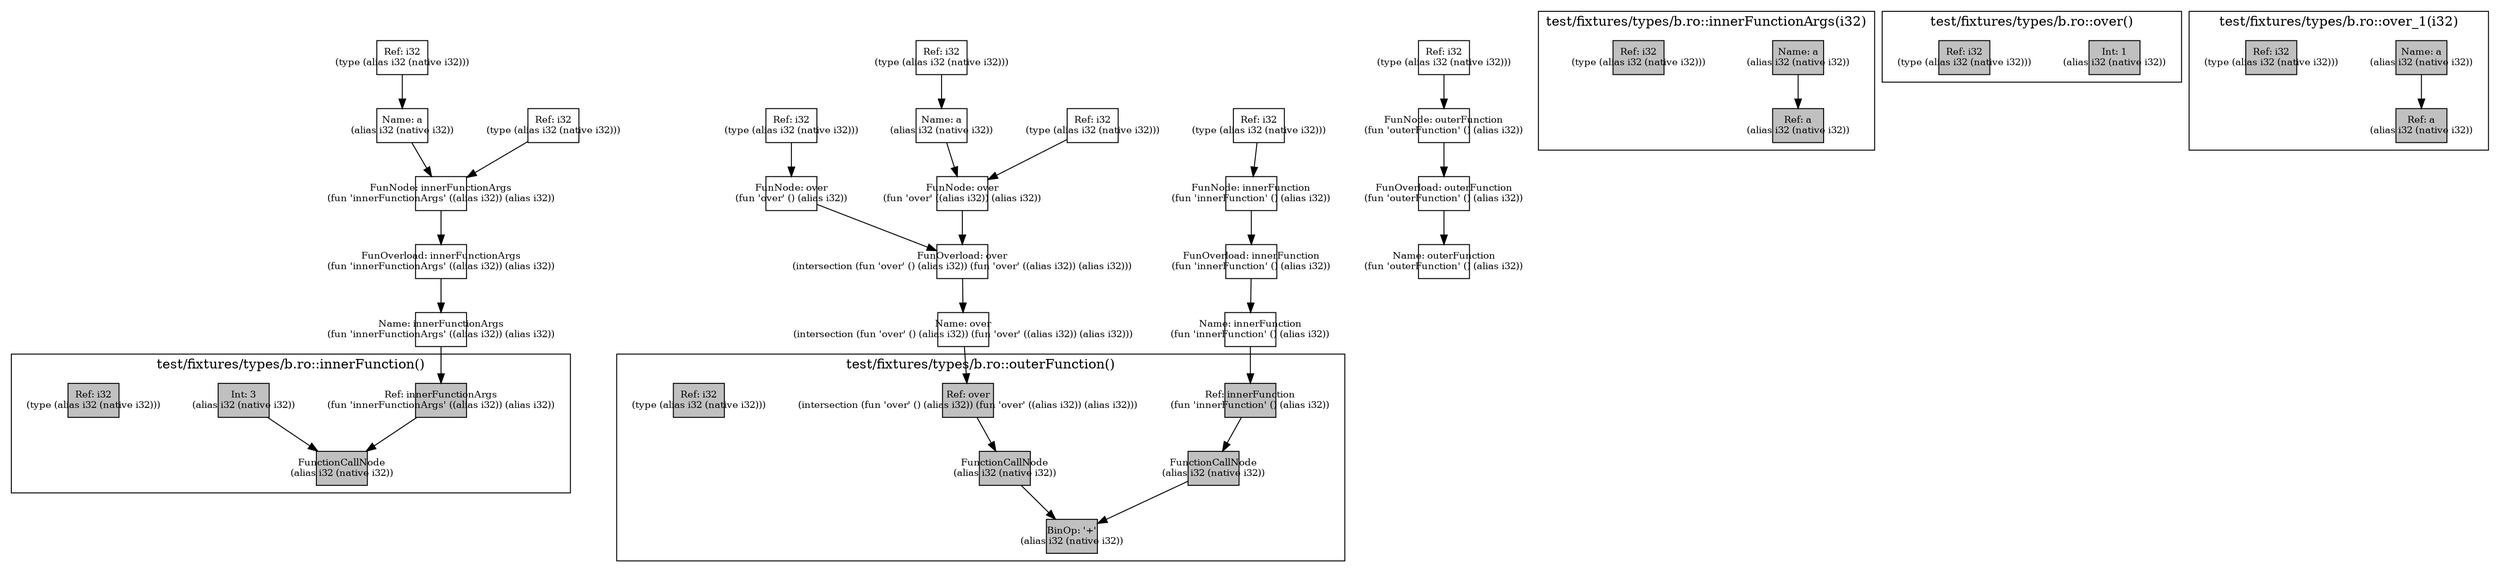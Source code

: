 digraph Document {
  node [shape=box,fixedsize=shape fontsize=10]
  1 [label="FunOverload: innerFunctionArgs\n(fun 'innerFunctionArgs' ((alias i32)) (alias i32))", fillcolor=grey];
  2 [label="FunNode: innerFunctionArgs\n(fun 'innerFunctionArgs' ((alias i32)) (alias i32))", fillcolor=grey];
  3 [label="Ref: i32\n(type (alias i32 (native i32)))", fillcolor=grey];
  4 [label="Name: a\n(alias i32 (native i32))", fillcolor=grey];
  5 [label="Ref: i32\n(type (alias i32 (native i32)))", fillcolor=grey];
  6 [label="Name: innerFunctionArgs\n(fun 'innerFunctionArgs' ((alias i32)) (alias i32))", fillcolor=grey];
  7 [label="FunOverload: innerFunction\n(fun 'innerFunction' () (alias i32))", fillcolor=grey];
  8 [label="FunNode: innerFunction\n(fun 'innerFunction' () (alias i32))", fillcolor=grey];
  9 [label="Ref: i32\n(type (alias i32 (native i32)))", fillcolor=grey];
  10 [label="Name: innerFunction\n(fun 'innerFunction' () (alias i32))", fillcolor=grey];
  11 [label="FunOverload: over\n(intersection (fun 'over' () (alias i32)) (fun 'over' ((alias i32)) (alias i32)))", fillcolor=grey];
  12 [label="FunNode: over\n(fun 'over' () (alias i32))", fillcolor=grey];
  13 [label="Ref: i32\n(type (alias i32 (native i32)))", fillcolor=grey];
  14 [label="FunNode: over\n(fun 'over' ((alias i32)) (alias i32))", fillcolor=grey];
  15 [label="Ref: i32\n(type (alias i32 (native i32)))", fillcolor=grey];
  16 [label="Name: a\n(alias i32 (native i32))", fillcolor=grey];
  17 [label="Ref: i32\n(type (alias i32 (native i32)))", fillcolor=grey];
  18 [label="Name: over\n(intersection (fun 'over' () (alias i32)) (fun 'over' ((alias i32)) (alias i32)))", fillcolor=grey];
  19 [label="FunOverload: outerFunction\n(fun 'outerFunction' () (alias i32))", fillcolor=grey];
  20 [label="FunNode: outerFunction\n(fun 'outerFunction' () (alias i32))", fillcolor=grey];
  21 [label="Ref: i32\n(type (alias i32 (native i32)))", fillcolor=grey];
  22 [label="Name: outerFunction\n(fun 'outerFunction' () (alias i32))", fillcolor=grey];
  subgraph cluster0 {
    node [style=filled, fillcolor=grey];
    23 [label="Name: a\n(alias i32 (native i32))", fillcolor=grey];
    24 [label="Ref: a\n(alias i32 (native i32))", fillcolor=grey];
    25 [label="Ref: i32\n(type (alias i32 (native i32)))", fillcolor=grey];
    23 -> 24[taillabel="" labeldistance="1" fontname="times  italic" fontsize = 10 color="black" ];
  label = "test/fixtures/types/b.ro::innerFunctionArgs(i32)";
}
  subgraph cluster1 {
    node [style=filled, fillcolor=grey];
    26 [label="FunctionCallNode\n(alias i32 (native i32))", fillcolor=grey];
    27 [label="Ref: innerFunctionArgs\n(fun 'innerFunctionArgs' ((alias i32)) (alias i32))", fillcolor=grey];
    28 [label="Int: 3\n(alias i32 (native i32))", fillcolor=grey];
    29 [label="Ref: i32\n(type (alias i32 (native i32)))", fillcolor=grey];
    27 -> 26[taillabel="" labeldistance="1" fontname="times  italic" fontsize = 10 color="black" ];
    28 -> 26[taillabel="" labeldistance="1" fontname="times  italic" fontsize = 10 color="black" ];
  label = "test/fixtures/types/b.ro::innerFunction()";
}
  subgraph cluster2 {
    node [style=filled, fillcolor=grey];
    30 [label="Int: 1\n(alias i32 (native i32))", fillcolor=grey];
    31 [label="Ref: i32\n(type (alias i32 (native i32)))", fillcolor=grey];
  label = "test/fixtures/types/b.ro::over()";
}
  subgraph cluster3 {
    node [style=filled, fillcolor=grey];
    32 [label="Name: a\n(alias i32 (native i32))", fillcolor=grey];
    33 [label="Ref: a\n(alias i32 (native i32))", fillcolor=grey];
    34 [label="Ref: i32\n(type (alias i32 (native i32)))", fillcolor=grey];
    32 -> 33[taillabel="" labeldistance="1" fontname="times  italic" fontsize = 10 color="black" ];
  label = "test/fixtures/types/b.ro::over_1(i32)";
}
  subgraph cluster4 {
    node [style=filled, fillcolor=grey];
    35 [label="BinOp: '+'\n(alias i32 (native i32))", fillcolor=grey];
    36 [label="FunctionCallNode\n(alias i32 (native i32))", fillcolor=grey];
    37 [label="Ref: innerFunction\n(fun 'innerFunction' () (alias i32))", fillcolor=grey];
    38 [label="FunctionCallNode\n(alias i32 (native i32))", fillcolor=grey];
    39 [label="Ref: over\n(intersection (fun 'over' () (alias i32)) (fun 'over' ((alias i32)) (alias i32)))", fillcolor=grey];
    40 [label="Ref: i32\n(type (alias i32 (native i32)))", fillcolor=grey];
    36 -> 35[taillabel="" labeldistance="1" fontname="times  italic" fontsize = 10 color="black" ];
    37 -> 36[taillabel="" labeldistance="1" fontname="times  italic" fontsize = 10 color="black" ];
    38 -> 35[taillabel="" labeldistance="1" fontname="times  italic" fontsize = 10 color="black" ];
    39 -> 38[taillabel="" labeldistance="1" fontname="times  italic" fontsize = 10 color="black" ];
  label = "test/fixtures/types/b.ro::outerFunction()";
}
  1 -> 6[taillabel="" labeldistance="1" fontname="times  italic" fontsize = 10 color="black" ];
  2 -> 1[taillabel="" labeldistance="1" fontname="times  italic" fontsize = 10 color="black" ];
  3 -> 4[taillabel="" labeldistance="1" fontname="times  italic" fontsize = 10 color="black" ];
  4 -> 2[taillabel="" labeldistance="1" fontname="times  italic" fontsize = 10 color="black" ];
  5 -> 2[taillabel="" labeldistance="1" fontname="times  italic" fontsize = 10 color="black" ];
  6 -> 27[taillabel="" labeldistance="1" fontname="times  italic" fontsize = 10 color="black" ];
  7 -> 10[taillabel="" labeldistance="1" fontname="times  italic" fontsize = 10 color="black" ];
  8 -> 7[taillabel="" labeldistance="1" fontname="times  italic" fontsize = 10 color="black" ];
  9 -> 8[taillabel="" labeldistance="1" fontname="times  italic" fontsize = 10 color="black" ];
  10 -> 37[taillabel="" labeldistance="1" fontname="times  italic" fontsize = 10 color="black" ];
  11 -> 18[taillabel="" labeldistance="1" fontname="times  italic" fontsize = 10 color="black" ];
  12 -> 11[taillabel="" labeldistance="1" fontname="times  italic" fontsize = 10 color="black" ];
  13 -> 12[taillabel="" labeldistance="1" fontname="times  italic" fontsize = 10 color="black" ];
  14 -> 11[taillabel="" labeldistance="1" fontname="times  italic" fontsize = 10 color="black" ];
  15 -> 16[taillabel="" labeldistance="1" fontname="times  italic" fontsize = 10 color="black" ];
  16 -> 14[taillabel="" labeldistance="1" fontname="times  italic" fontsize = 10 color="black" ];
  17 -> 14[taillabel="" labeldistance="1" fontname="times  italic" fontsize = 10 color="black" ];
  18 -> 39[taillabel="" labeldistance="1" fontname="times  italic" fontsize = 10 color="black" ];
  19 -> 22[taillabel="" labeldistance="1" fontname="times  italic" fontsize = 10 color="black" ];
  20 -> 19[taillabel="" labeldistance="1" fontname="times  italic" fontsize = 10 color="black" ];
  21 -> 20[taillabel="" labeldistance="1" fontname="times  italic" fontsize = 10 color="black" ];
  label="";
}
